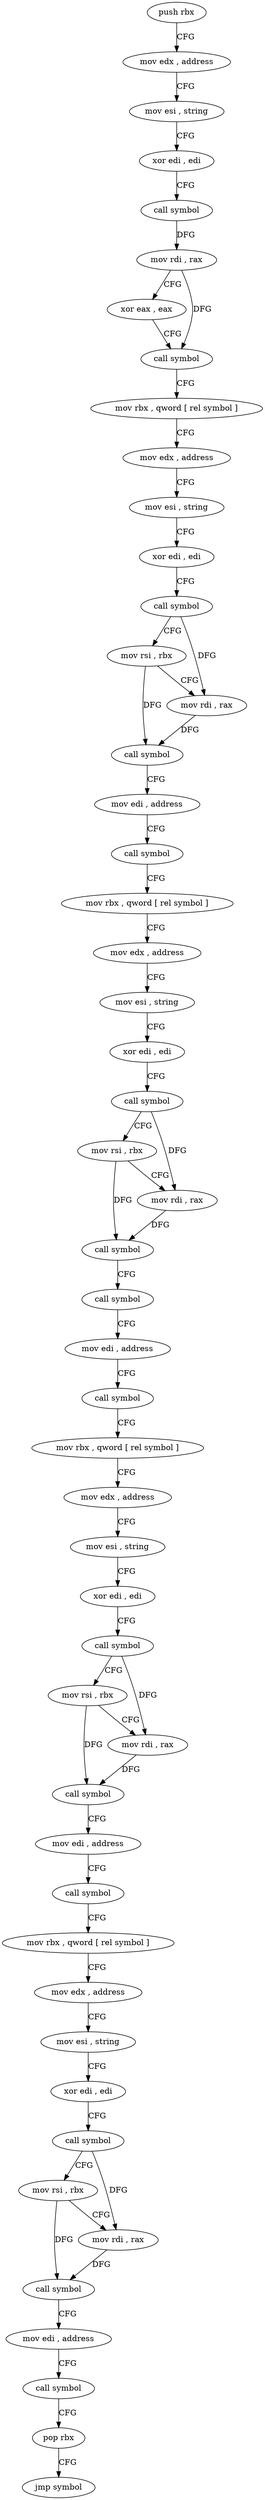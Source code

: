 digraph "func" {
"4216816" [label = "push rbx" ]
"4216817" [label = "mov edx , address" ]
"4216822" [label = "mov esi , string" ]
"4216827" [label = "xor edi , edi" ]
"4216829" [label = "call symbol" ]
"4216834" [label = "mov rdi , rax" ]
"4216837" [label = "xor eax , eax" ]
"4216839" [label = "call symbol" ]
"4216844" [label = "mov rbx , qword [ rel symbol ]" ]
"4216851" [label = "mov edx , address" ]
"4216856" [label = "mov esi , string" ]
"4216861" [label = "xor edi , edi" ]
"4216863" [label = "call symbol" ]
"4216868" [label = "mov rsi , rbx" ]
"4216871" [label = "mov rdi , rax" ]
"4216874" [label = "call symbol" ]
"4216879" [label = "mov edi , address" ]
"4216884" [label = "call symbol" ]
"4216889" [label = "mov rbx , qword [ rel symbol ]" ]
"4216896" [label = "mov edx , address" ]
"4216901" [label = "mov esi , string" ]
"4216906" [label = "xor edi , edi" ]
"4216908" [label = "call symbol" ]
"4216913" [label = "mov rsi , rbx" ]
"4216916" [label = "mov rdi , rax" ]
"4216919" [label = "call symbol" ]
"4216924" [label = "call symbol" ]
"4216929" [label = "mov edi , address" ]
"4216934" [label = "call symbol" ]
"4216939" [label = "mov rbx , qword [ rel symbol ]" ]
"4216946" [label = "mov edx , address" ]
"4216951" [label = "mov esi , string" ]
"4216956" [label = "xor edi , edi" ]
"4216958" [label = "call symbol" ]
"4216963" [label = "mov rsi , rbx" ]
"4216966" [label = "mov rdi , rax" ]
"4216969" [label = "call symbol" ]
"4216974" [label = "mov edi , address" ]
"4216979" [label = "call symbol" ]
"4216984" [label = "mov rbx , qword [ rel symbol ]" ]
"4216991" [label = "mov edx , address" ]
"4216996" [label = "mov esi , string" ]
"4217001" [label = "xor edi , edi" ]
"4217003" [label = "call symbol" ]
"4217008" [label = "mov rsi , rbx" ]
"4217011" [label = "mov rdi , rax" ]
"4217014" [label = "call symbol" ]
"4217019" [label = "mov edi , address" ]
"4217024" [label = "call symbol" ]
"4217029" [label = "pop rbx" ]
"4217030" [label = "jmp symbol" ]
"4216816" -> "4216817" [ label = "CFG" ]
"4216817" -> "4216822" [ label = "CFG" ]
"4216822" -> "4216827" [ label = "CFG" ]
"4216827" -> "4216829" [ label = "CFG" ]
"4216829" -> "4216834" [ label = "DFG" ]
"4216834" -> "4216837" [ label = "CFG" ]
"4216834" -> "4216839" [ label = "DFG" ]
"4216837" -> "4216839" [ label = "CFG" ]
"4216839" -> "4216844" [ label = "CFG" ]
"4216844" -> "4216851" [ label = "CFG" ]
"4216851" -> "4216856" [ label = "CFG" ]
"4216856" -> "4216861" [ label = "CFG" ]
"4216861" -> "4216863" [ label = "CFG" ]
"4216863" -> "4216868" [ label = "CFG" ]
"4216863" -> "4216871" [ label = "DFG" ]
"4216868" -> "4216871" [ label = "CFG" ]
"4216868" -> "4216874" [ label = "DFG" ]
"4216871" -> "4216874" [ label = "DFG" ]
"4216874" -> "4216879" [ label = "CFG" ]
"4216879" -> "4216884" [ label = "CFG" ]
"4216884" -> "4216889" [ label = "CFG" ]
"4216889" -> "4216896" [ label = "CFG" ]
"4216896" -> "4216901" [ label = "CFG" ]
"4216901" -> "4216906" [ label = "CFG" ]
"4216906" -> "4216908" [ label = "CFG" ]
"4216908" -> "4216913" [ label = "CFG" ]
"4216908" -> "4216916" [ label = "DFG" ]
"4216913" -> "4216916" [ label = "CFG" ]
"4216913" -> "4216919" [ label = "DFG" ]
"4216916" -> "4216919" [ label = "DFG" ]
"4216919" -> "4216924" [ label = "CFG" ]
"4216924" -> "4216929" [ label = "CFG" ]
"4216929" -> "4216934" [ label = "CFG" ]
"4216934" -> "4216939" [ label = "CFG" ]
"4216939" -> "4216946" [ label = "CFG" ]
"4216946" -> "4216951" [ label = "CFG" ]
"4216951" -> "4216956" [ label = "CFG" ]
"4216956" -> "4216958" [ label = "CFG" ]
"4216958" -> "4216963" [ label = "CFG" ]
"4216958" -> "4216966" [ label = "DFG" ]
"4216963" -> "4216966" [ label = "CFG" ]
"4216963" -> "4216969" [ label = "DFG" ]
"4216966" -> "4216969" [ label = "DFG" ]
"4216969" -> "4216974" [ label = "CFG" ]
"4216974" -> "4216979" [ label = "CFG" ]
"4216979" -> "4216984" [ label = "CFG" ]
"4216984" -> "4216991" [ label = "CFG" ]
"4216991" -> "4216996" [ label = "CFG" ]
"4216996" -> "4217001" [ label = "CFG" ]
"4217001" -> "4217003" [ label = "CFG" ]
"4217003" -> "4217008" [ label = "CFG" ]
"4217003" -> "4217011" [ label = "DFG" ]
"4217008" -> "4217011" [ label = "CFG" ]
"4217008" -> "4217014" [ label = "DFG" ]
"4217011" -> "4217014" [ label = "DFG" ]
"4217014" -> "4217019" [ label = "CFG" ]
"4217019" -> "4217024" [ label = "CFG" ]
"4217024" -> "4217029" [ label = "CFG" ]
"4217029" -> "4217030" [ label = "CFG" ]
}
